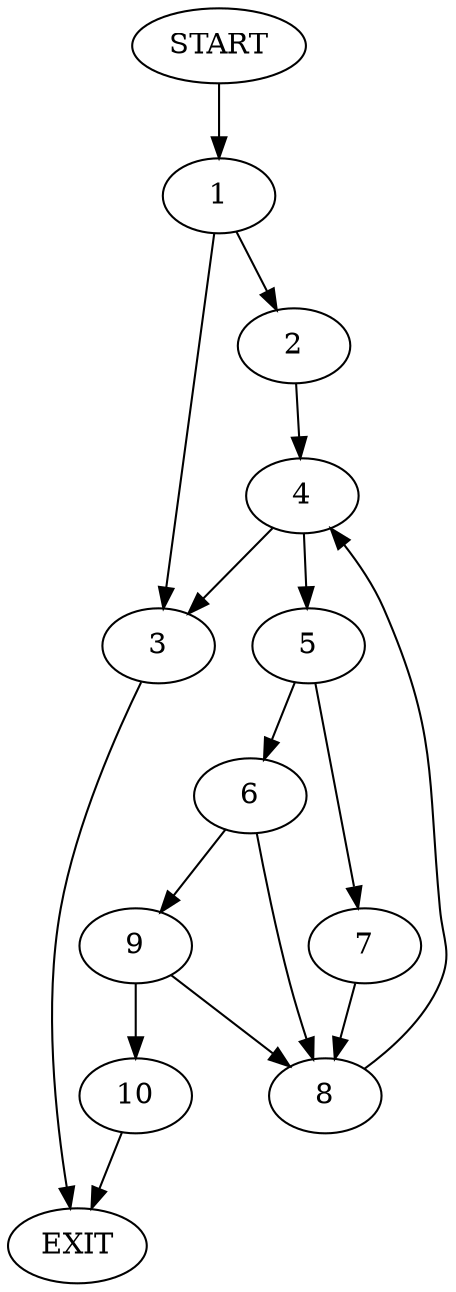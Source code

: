 digraph {
0 [label="START"]
11 [label="EXIT"]
0 -> 1
1 -> 2
1 -> 3
2 -> 4
3 -> 11
4 -> 3
4 -> 5
5 -> 6
5 -> 7
7 -> 8
6 -> 8
6 -> 9
8 -> 4
9 -> 10
9 -> 8
10 -> 11
}
